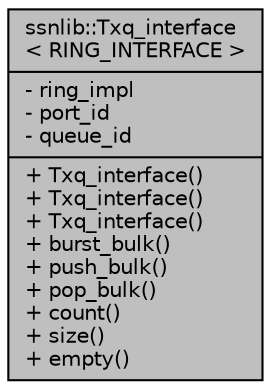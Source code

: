 digraph "ssnlib::Txq_interface&lt; RING_INTERFACE &gt;"
{
  edge [fontname="Helvetica",fontsize="10",labelfontname="Helvetica",labelfontsize="10"];
  node [fontname="Helvetica",fontsize="10",shape=record];
  Node1 [label="{ssnlib::Txq_interface\l\< RING_INTERFACE \>\n|- ring_impl\l- port_id\l- queue_id\l|+ Txq_interface()\l+ Txq_interface()\l+ Txq_interface()\l+ burst_bulk()\l+ push_bulk()\l+ pop_bulk()\l+ count()\l+ size()\l+ empty()\l}",height=0.2,width=0.4,color="black", fillcolor="grey75", style="filled", fontcolor="black"];
}
